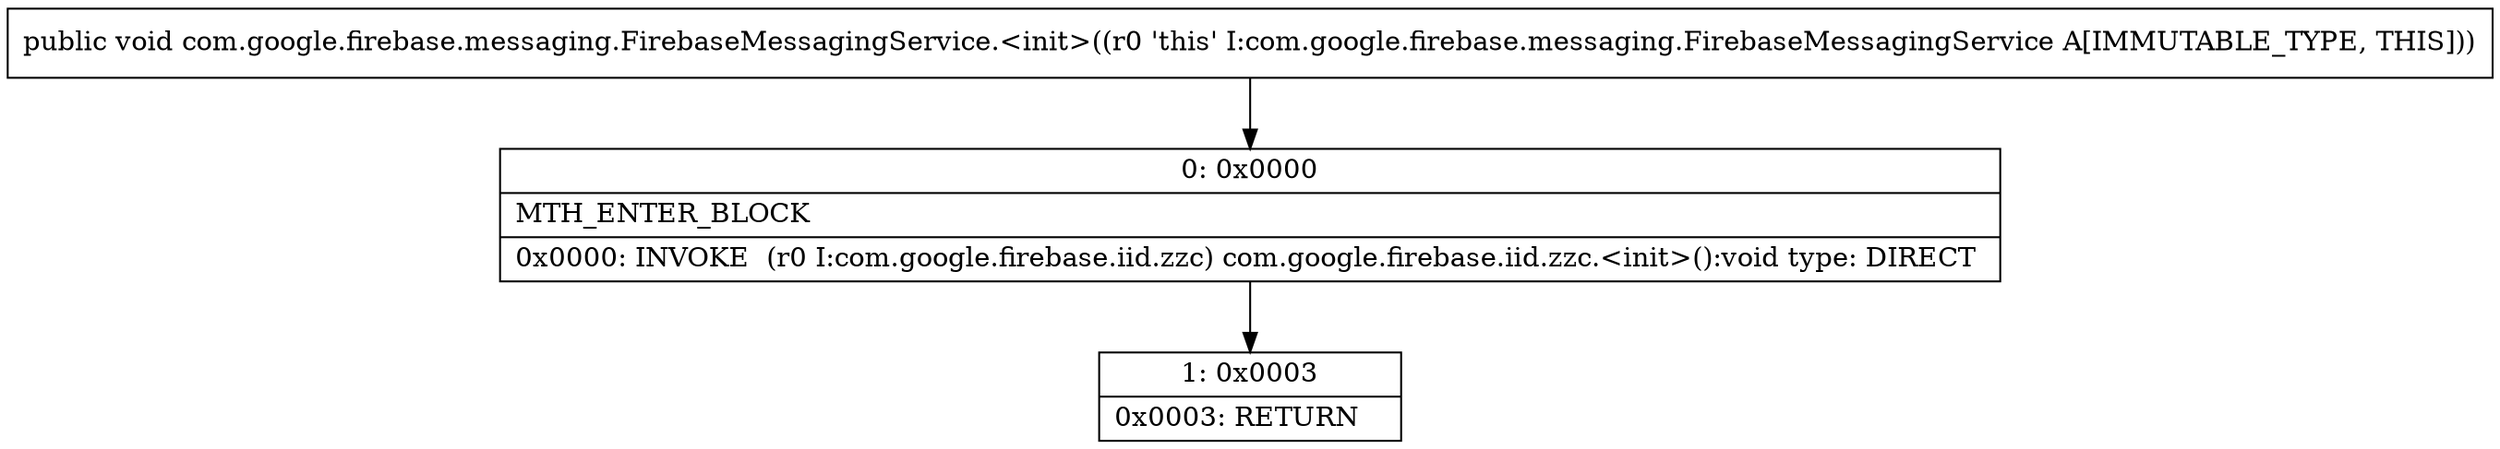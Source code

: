 digraph "CFG forcom.google.firebase.messaging.FirebaseMessagingService.\<init\>()V" {
Node_0 [shape=record,label="{0\:\ 0x0000|MTH_ENTER_BLOCK\l|0x0000: INVOKE  (r0 I:com.google.firebase.iid.zzc) com.google.firebase.iid.zzc.\<init\>():void type: DIRECT \l}"];
Node_1 [shape=record,label="{1\:\ 0x0003|0x0003: RETURN   \l}"];
MethodNode[shape=record,label="{public void com.google.firebase.messaging.FirebaseMessagingService.\<init\>((r0 'this' I:com.google.firebase.messaging.FirebaseMessagingService A[IMMUTABLE_TYPE, THIS])) }"];
MethodNode -> Node_0;
Node_0 -> Node_1;
}

